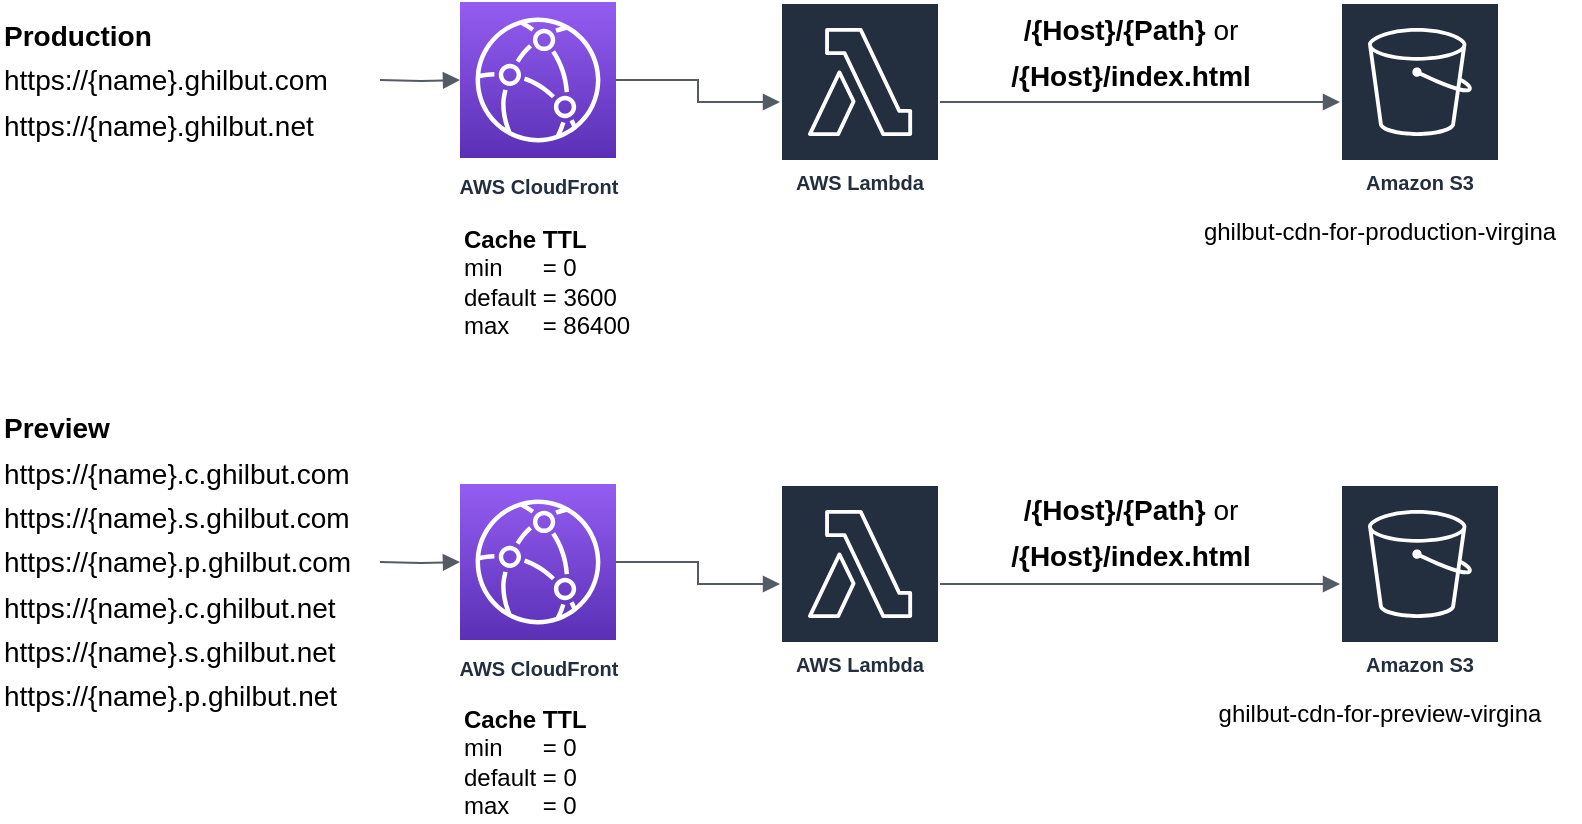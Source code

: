 <mxfile version="15.9.1" type="github">
  <diagram id="xLFqWi3FB2_A9yUpBGQc" name="Page-1">
    <mxGraphModel dx="1298" dy="834" grid="1" gridSize="10" guides="1" tooltips="1" connect="1" arrows="1" fold="1" page="1" pageScale="1" pageWidth="850" pageHeight="1100" math="0" shadow="0">
      <root>
        <mxCell id="0" />
        <mxCell id="1" parent="0" />
        <mxCell id="aI0L6dxZDJCgJwRQTPGV-1" value="&lt;font style=&quot;font-size: 10px&quot;&gt;&lt;b&gt;AWS CloudFront&lt;/b&gt;&lt;/font&gt;" style="points=[[0,0,0],[0.25,0,0],[0.5,0,0],[0.75,0,0],[1,0,0],[0,1,0],[0.25,1,0],[0.5,1,0],[0.75,1,0],[1,1,0],[0,0.25,0],[0,0.5,0],[0,0.75,0],[1,0.25,0],[1,0.5,0],[1,0.75,0]];outlineConnect=0;fontColor=#232F3E;gradientColor=#945DF2;gradientDirection=north;fillColor=#5A30B5;strokeColor=#ffffff;dashed=0;verticalLabelPosition=bottom;verticalAlign=top;align=center;html=1;fontSize=12;fontStyle=0;aspect=fixed;shape=mxgraph.aws4.resourceIcon;resIcon=mxgraph.aws4.cloudfront;" parent="1" vertex="1">
          <mxGeometry x="280" y="200" width="78" height="78" as="geometry" />
        </mxCell>
        <mxCell id="aI0L6dxZDJCgJwRQTPGV-2" value="AWS Lambda" style="outlineConnect=0;fontColor=#232F3E;gradientColor=none;strokeColor=#ffffff;fillColor=#232F3E;dashed=0;verticalLabelPosition=middle;verticalAlign=bottom;align=center;html=1;whiteSpace=wrap;fontSize=10;fontStyle=1;spacing=3;shape=mxgraph.aws4.productIcon;prIcon=mxgraph.aws4.lambda;" parent="1" vertex="1">
          <mxGeometry x="440" y="200" width="80" height="100" as="geometry" />
        </mxCell>
        <mxCell id="aI0L6dxZDJCgJwRQTPGV-3" value="Amazon S3" style="outlineConnect=0;fontColor=#232F3E;gradientColor=none;strokeColor=#ffffff;fillColor=#232F3E;dashed=0;verticalLabelPosition=middle;verticalAlign=bottom;align=center;html=1;whiteSpace=wrap;fontSize=10;fontStyle=1;spacing=3;shape=mxgraph.aws4.productIcon;prIcon=mxgraph.aws4.s3;" parent="1" vertex="1">
          <mxGeometry x="720" y="200" width="80" height="100" as="geometry" />
        </mxCell>
        <mxCell id="aI0L6dxZDJCgJwRQTPGV-4" value="&lt;font style=&quot;font-size: 10px&quot;&gt;&lt;b&gt;AWS CloudFront&lt;/b&gt;&lt;/font&gt;" style="points=[[0,0,0],[0.25,0,0],[0.5,0,0],[0.75,0,0],[1,0,0],[0,1,0],[0.25,1,0],[0.5,1,0],[0.75,1,0],[1,1,0],[0,0.25,0],[0,0.5,0],[0,0.75,0],[1,0.25,0],[1,0.5,0],[1,0.75,0]];outlineConnect=0;fontColor=#232F3E;gradientColor=#945DF2;gradientDirection=north;fillColor=#5A30B5;strokeColor=#ffffff;dashed=0;verticalLabelPosition=bottom;verticalAlign=top;align=center;html=1;fontSize=12;fontStyle=0;aspect=fixed;shape=mxgraph.aws4.resourceIcon;resIcon=mxgraph.aws4.cloudfront;" parent="1" vertex="1">
          <mxGeometry x="280" y="441" width="78" height="78" as="geometry" />
        </mxCell>
        <mxCell id="aI0L6dxZDJCgJwRQTPGV-5" value="" style="edgeStyle=orthogonalEdgeStyle;html=1;endArrow=block;elbow=vertical;startArrow=none;endFill=1;strokeColor=#545B64;rounded=0;entryX=0;entryY=0.5;entryDx=0;entryDy=0;entryPerimeter=0;" parent="1" target="aI0L6dxZDJCgJwRQTPGV-1" edge="1">
          <mxGeometry width="100" relative="1" as="geometry">
            <mxPoint x="240" y="239" as="sourcePoint" />
            <mxPoint x="260" y="230" as="targetPoint" />
          </mxGeometry>
        </mxCell>
        <mxCell id="aI0L6dxZDJCgJwRQTPGV-6" value="&lt;font style=&quot;font-size: 14px ; line-height: 160%&quot;&gt;&lt;b&gt;Production&lt;br&gt;&lt;/b&gt;https://{name}.ghilbut.com&lt;br&gt;https://{name}.ghilbut.net&lt;br&gt;&lt;/font&gt;" style="text;html=1;align=left;verticalAlign=middle;resizable=0;points=[];autosize=1;strokeColor=none;" parent="1" vertex="1">
          <mxGeometry x="50" y="204" width="180" height="70" as="geometry" />
        </mxCell>
        <mxCell id="aI0L6dxZDJCgJwRQTPGV-7" value="&lt;font style=&quot;font-size: 14px ; line-height: 160%&quot;&gt;&lt;b&gt;Preview&lt;/b&gt;&lt;br&gt;https://{name}.c.ghilbut.com&lt;br&gt;https://{name}.s.ghilbut.com&lt;br&gt;https://{name}.p.ghilbut.com&lt;br&gt;https://{name}.c.ghilbut.net&lt;br&gt;https://{name}.s.ghilbut.net&lt;br&gt;https://{name}.p.ghilbut.net&lt;br&gt;&lt;/font&gt;" style="text;html=1;align=left;verticalAlign=middle;resizable=0;points=[];autosize=1;strokeColor=none;" parent="1" vertex="1">
          <mxGeometry x="50" y="400" width="190" height="160" as="geometry" />
        </mxCell>
        <mxCell id="aI0L6dxZDJCgJwRQTPGV-8" value="" style="edgeStyle=orthogonalEdgeStyle;html=1;endArrow=block;elbow=vertical;startArrow=none;endFill=1;strokeColor=#545B64;rounded=0;entryX=0;entryY=0.5;entryDx=0;entryDy=0;entryPerimeter=0;" parent="1" target="aI0L6dxZDJCgJwRQTPGV-4" edge="1">
          <mxGeometry width="100" relative="1" as="geometry">
            <mxPoint x="240" y="480" as="sourcePoint" />
            <mxPoint x="290" y="330" as="targetPoint" />
          </mxGeometry>
        </mxCell>
        <mxCell id="aI0L6dxZDJCgJwRQTPGV-9" value="" style="edgeStyle=orthogonalEdgeStyle;html=1;endArrow=block;elbow=vertical;startArrow=none;endFill=1;strokeColor=#545B64;rounded=0;" parent="1" source="aI0L6dxZDJCgJwRQTPGV-2" target="aI0L6dxZDJCgJwRQTPGV-3" edge="1">
          <mxGeometry width="100" relative="1" as="geometry">
            <mxPoint x="620" y="192" as="sourcePoint" />
            <mxPoint x="720" y="192" as="targetPoint" />
          </mxGeometry>
        </mxCell>
        <mxCell id="aI0L6dxZDJCgJwRQTPGV-10" value="&lt;font style=&quot;font-size: 14px ; line-height: 160%&quot;&gt;&lt;b&gt;/{Host}/{Path}&lt;/b&gt; or&lt;br&gt;&lt;b&gt;/{Host}/index.html&lt;/b&gt;&lt;br&gt;&lt;/font&gt;" style="text;html=1;align=center;verticalAlign=middle;resizable=0;points=[];autosize=1;strokeColor=none;" parent="1" vertex="1">
          <mxGeometry x="545" y="200" width="140" height="50" as="geometry" />
        </mxCell>
        <mxCell id="aI0L6dxZDJCgJwRQTPGV-11" value="AWS Lambda" style="outlineConnect=0;fontColor=#232F3E;gradientColor=none;strokeColor=#ffffff;fillColor=#232F3E;dashed=0;verticalLabelPosition=middle;verticalAlign=bottom;align=center;html=1;whiteSpace=wrap;fontSize=10;fontStyle=1;spacing=3;shape=mxgraph.aws4.productIcon;prIcon=mxgraph.aws4.lambda;" parent="1" vertex="1">
          <mxGeometry x="440" y="441" width="80" height="100" as="geometry" />
        </mxCell>
        <mxCell id="aI0L6dxZDJCgJwRQTPGV-12" value="Amazon S3" style="outlineConnect=0;fontColor=#232F3E;gradientColor=none;strokeColor=#ffffff;fillColor=#232F3E;dashed=0;verticalLabelPosition=middle;verticalAlign=bottom;align=center;html=1;whiteSpace=wrap;fontSize=10;fontStyle=1;spacing=3;shape=mxgraph.aws4.productIcon;prIcon=mxgraph.aws4.s3;" parent="1" vertex="1">
          <mxGeometry x="720" y="441" width="80" height="100" as="geometry" />
        </mxCell>
        <mxCell id="aI0L6dxZDJCgJwRQTPGV-13" value="" style="edgeStyle=orthogonalEdgeStyle;html=1;endArrow=block;elbow=vertical;startArrow=none;endFill=1;strokeColor=#545B64;rounded=0;" parent="1" source="aI0L6dxZDJCgJwRQTPGV-11" target="aI0L6dxZDJCgJwRQTPGV-12" edge="1">
          <mxGeometry width="100" relative="1" as="geometry">
            <mxPoint x="620" y="433" as="sourcePoint" />
            <mxPoint x="720" y="433" as="targetPoint" />
          </mxGeometry>
        </mxCell>
        <mxCell id="aI0L6dxZDJCgJwRQTPGV-14" value="" style="edgeStyle=orthogonalEdgeStyle;html=1;endArrow=block;elbow=vertical;startArrow=none;endFill=1;strokeColor=#545B64;rounded=0;exitX=1;exitY=0.5;exitDx=0;exitDy=0;exitPerimeter=0;" parent="1" source="aI0L6dxZDJCgJwRQTPGV-1" target="aI0L6dxZDJCgJwRQTPGV-2" edge="1">
          <mxGeometry width="100" relative="1" as="geometry">
            <mxPoint x="250" y="249" as="sourcePoint" />
            <mxPoint x="430" y="239" as="targetPoint" />
          </mxGeometry>
        </mxCell>
        <mxCell id="aI0L6dxZDJCgJwRQTPGV-15" value="" style="edgeStyle=orthogonalEdgeStyle;html=1;endArrow=block;elbow=vertical;startArrow=none;endFill=1;strokeColor=#545B64;rounded=0;" parent="1" source="aI0L6dxZDJCgJwRQTPGV-4" target="aI0L6dxZDJCgJwRQTPGV-11" edge="1">
          <mxGeometry width="100" relative="1" as="geometry">
            <mxPoint x="368" y="210" as="sourcePoint" />
            <mxPoint x="450" y="221" as="targetPoint" />
          </mxGeometry>
        </mxCell>
        <mxCell id="aI0L6dxZDJCgJwRQTPGV-16" value="ghilbut-cdn-for-preview-virgina" style="text;html=1;strokeColor=none;fillColor=none;align=center;verticalAlign=middle;whiteSpace=wrap;rounded=0;" parent="1" vertex="1">
          <mxGeometry x="640" y="541" width="200" height="30" as="geometry" />
        </mxCell>
        <mxCell id="aI0L6dxZDJCgJwRQTPGV-17" value="ghilbut-cdn-for-production-virgina" style="text;html=1;strokeColor=none;fillColor=none;align=center;verticalAlign=middle;whiteSpace=wrap;rounded=0;" parent="1" vertex="1">
          <mxGeometry x="640" y="300" width="200" height="30" as="geometry" />
        </mxCell>
        <mxCell id="aI0L6dxZDJCgJwRQTPGV-18" value="&lt;b&gt;Cache TTL&lt;br&gt;&lt;/b&gt;min&amp;nbsp; &amp;nbsp; &amp;nbsp; = 0&lt;br&gt;default = 3600&lt;br&gt;max&amp;nbsp; &amp;nbsp; &amp;nbsp;= 86400" style="text;html=1;strokeColor=none;fillColor=none;align=left;verticalAlign=middle;whiteSpace=wrap;rounded=0;" parent="1" vertex="1">
          <mxGeometry x="280" y="310" width="92" height="60" as="geometry" />
        </mxCell>
        <mxCell id="aI0L6dxZDJCgJwRQTPGV-19" value="&lt;b&gt;Cache TTL&lt;br&gt;&lt;/b&gt;min&amp;nbsp; &amp;nbsp; &amp;nbsp; = 0&lt;br&gt;default = 0&lt;br&gt;max&amp;nbsp; &amp;nbsp; &amp;nbsp;= 0" style="text;html=1;strokeColor=none;fillColor=none;align=left;verticalAlign=middle;whiteSpace=wrap;rounded=0;" parent="1" vertex="1">
          <mxGeometry x="280" y="550" width="92" height="60" as="geometry" />
        </mxCell>
        <mxCell id="aI0L6dxZDJCgJwRQTPGV-20" value="&lt;font style=&quot;font-size: 14px ; line-height: 160%&quot;&gt;&lt;b&gt;/{Host}/{Path}&lt;/b&gt; or&lt;br&gt;&lt;b&gt;/{Host}/index.html&lt;/b&gt;&lt;br&gt;&lt;/font&gt;" style="text;html=1;align=center;verticalAlign=middle;resizable=0;points=[];autosize=1;strokeColor=none;" parent="1" vertex="1">
          <mxGeometry x="545" y="440" width="140" height="50" as="geometry" />
        </mxCell>
      </root>
    </mxGraphModel>
  </diagram>
</mxfile>
